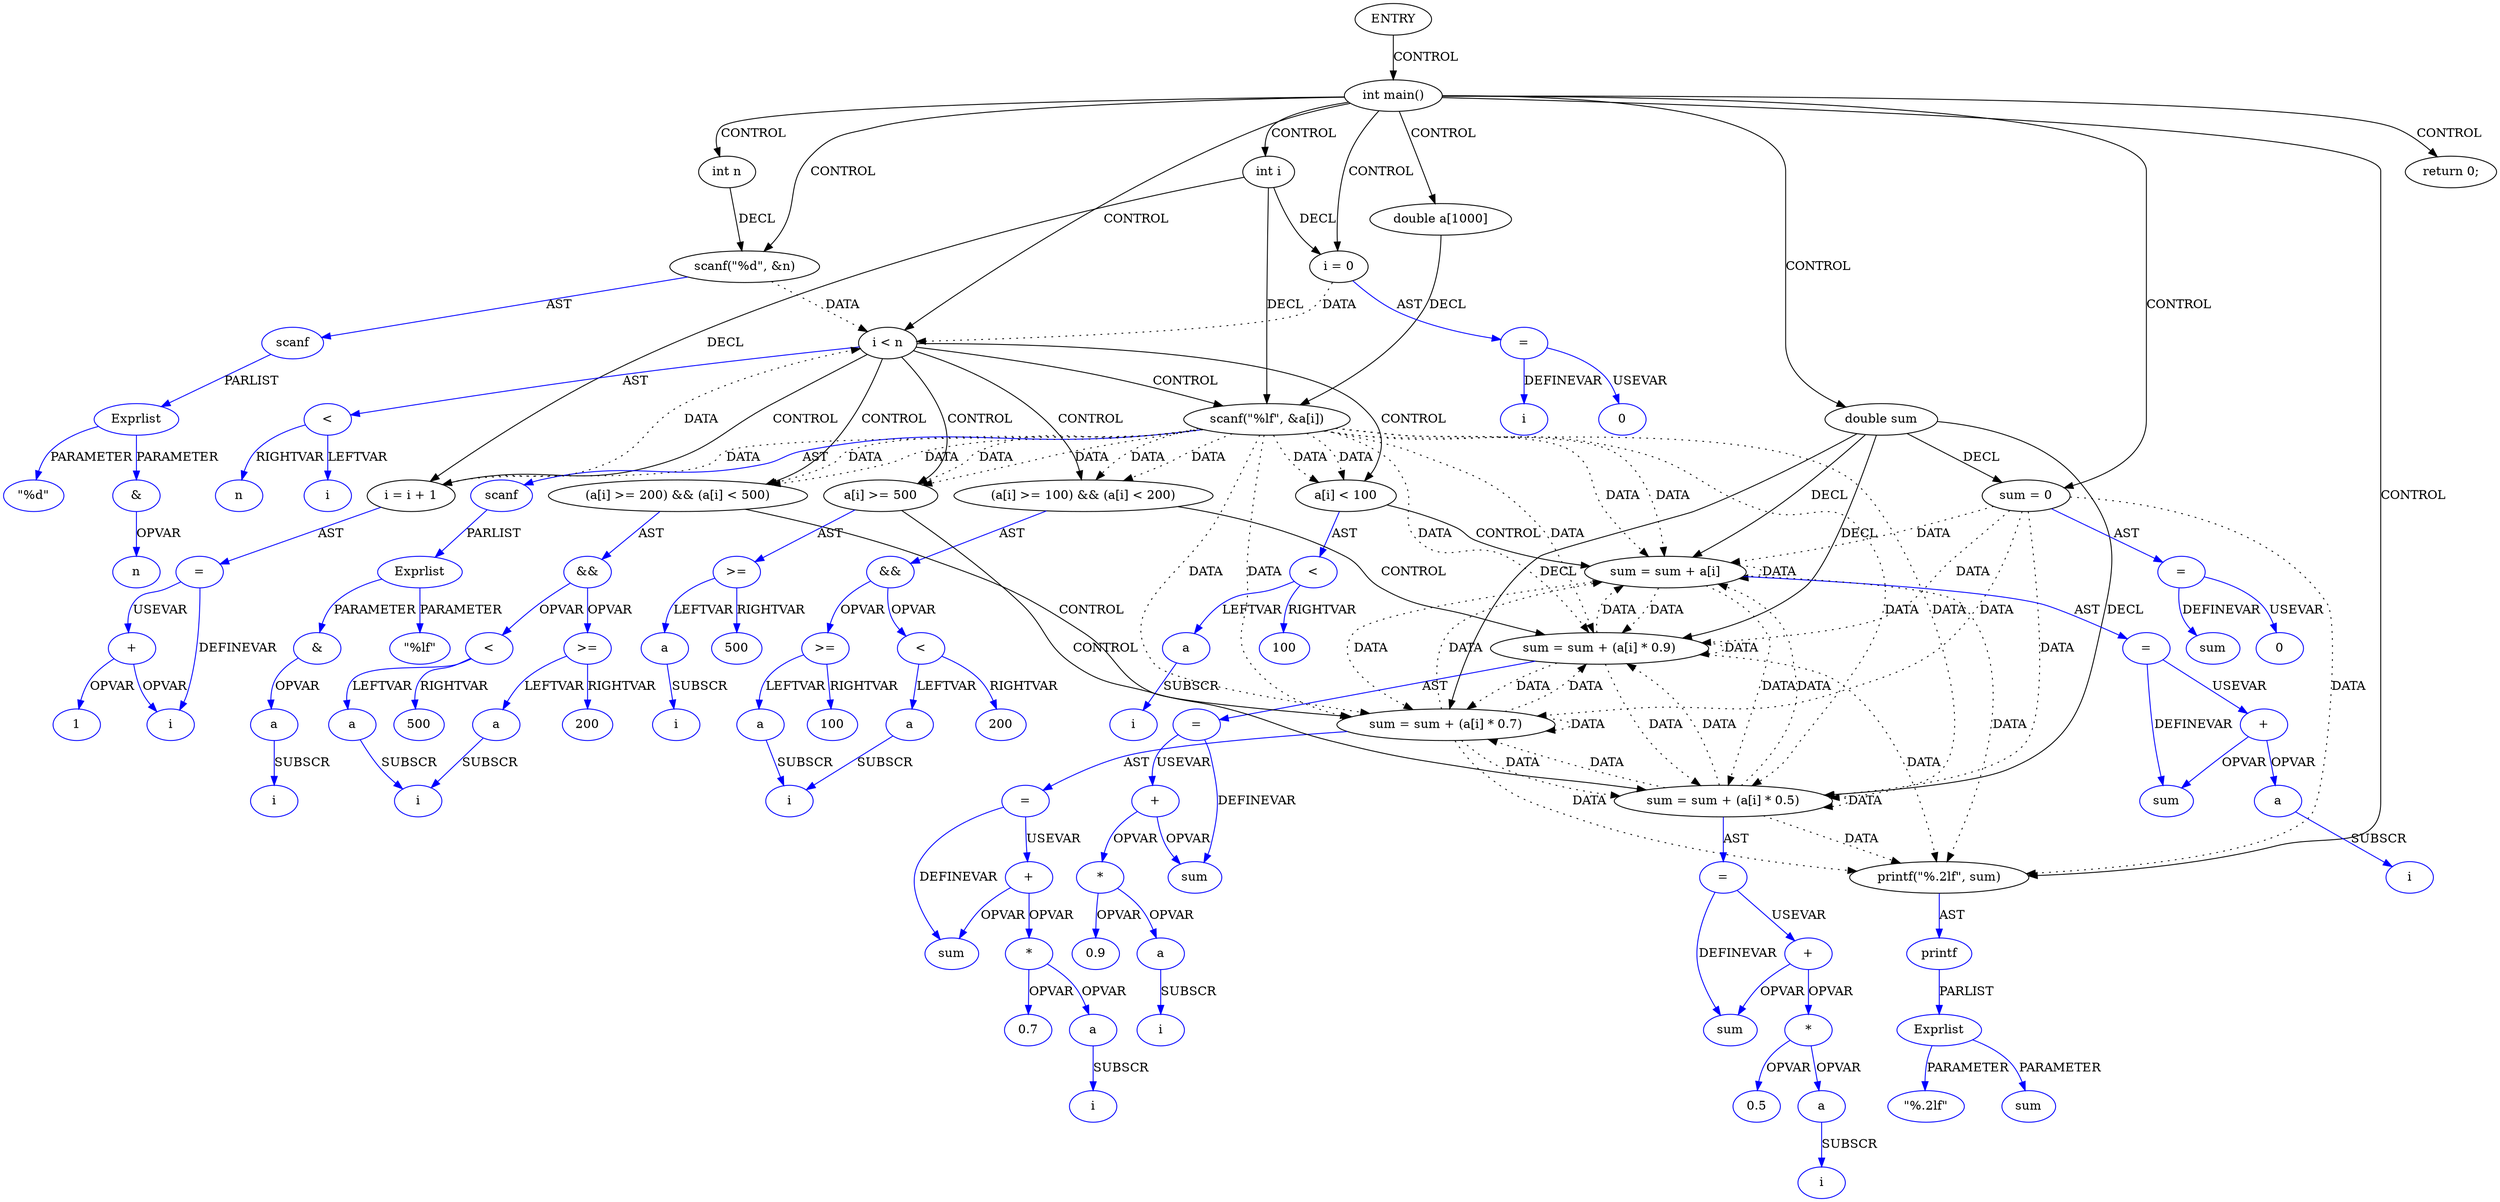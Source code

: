 digraph DotForMerge{
Node1 [label="ENTRY",type="ENTRY",coord="-1"];
Node2 [label="int main()",type="CONTROL",coord="2"];
Node4 [label="int n",type="DECL",coord="3",varname="n",vartype="int"];
Node5 [label="int i",type="DECL",coord="3",varname="i",vartype="int"];
Node6 [label="scanf(\"%d\", &n)",type="CALL",coord="4"];
Node7 [label="scanf",type="FUNCNAME",coord="4",color=blue];
Node8 [label="Exprlist",type="EXPRS",coord="4",color=blue];
Node9 [label="\"%d\"",type="CONST",coord="4",color=blue];
Node10 [label="&",type="OP",coord="4",color=blue];
Node11 [label="n",type="VAR",coord="4",color=blue];
Node12 [label="double a[1000]",type="DECL",coord="5",varname="a",vartype="double[]"];
Node13 [label="double sum",type="DECL",coord="5",varname="sum",vartype="double"];
Node14 [label="sum = 0",type="ASSIGN",coord="6"];
Node15 [label="=",type="ASSIGNOP",coord="6",color=blue];
Node16 [label="sum",type="VAR",coord="6",color=blue];
Node17 [label="0",type="CONST",coord="6",color=blue];
Node18 [label="i = 0",type="ASSIGN",coord="7"];
Node19 [label="=",type="ASSIGNOP",coord="7",color=blue];
Node20 [label="i",type="VAR",coord="7",color=blue];
Node21 [label="0",type="CONST",coord="7",color=blue];
Node22 [label="i < n",type="CONTROL",coord="7"];
Node25 [label="scanf(\"%lf\", &a[i])",type="CALL",coord="8"];
Node26 [label="scanf",type="FUNCNAME",coord="8",color=blue];
Node27 [label="Exprlist",type="EXPRS",coord="8",color=blue];
Node28 [label="\"%lf\"",type="CONST",coord="8",color=blue];
Node29 [label="&",type="OP",coord="8",color=blue];
Node30 [label="a",type="ARRVAR",coord="8",color=blue];
Node31 [label="i",type="VAR",coord="8",color=blue];
Node32 [label="a[i] < 100",type="CONTROL",coord="10"];
Node34 [label="sum = sum + a[i]",type="ASSIGN",coord="11"];
Node35 [label="=",type="ASSIGNOP",coord="11",color=blue];
Node36 [label="sum",type="VAR",coord="11",color=blue];
Node37 [label="+",type="OP",coord="11",color=blue];
Node38 [label="a",type="ARRVAR",coord="11",color=blue];
Node39 [label="i",type="VAR",coord="11",color=blue];
Node40 [label="<",type="OP",coord="10",color=blue];
Node41 [label="a",type="ARRVAR",coord="10",color=blue];
Node42 [label="i",type="VAR",coord="10",color=blue];
Node43 [label="100",type="CONST",coord="10",color=blue];
Node44 [label="(a[i] >= 100) && (a[i] < 200)",type="CONTROL",coord="13"];
Node46 [label="sum = sum + (a[i] * 0.9)",type="ASSIGN",coord="14"];
Node47 [label="=",type="ASSIGNOP",coord="14",color=blue];
Node48 [label="sum",type="VAR",coord="14",color=blue];
Node49 [label="+",type="OP",coord="14",color=blue];
Node50 [label="*",type="OP",coord="14",color=blue];
Node51 [label="a",type="ARRVAR",coord="14",color=blue];
Node52 [label="i",type="VAR",coord="14",color=blue];
Node53 [label="0.9",type="CONST",coord="14",color=blue];
Node54 [label="&&",type="OP",coord="13",color=blue];
Node55 [label=">=",type="OP",coord="13",color=blue];
Node56 [label="a",type="ARRVAR",coord="13",color=blue];
Node57 [label="i",type="VAR",coord="13",color=blue];
Node58 [label="100",type="CONST",coord="13",color=blue];
Node59 [label="<",type="OP",coord="13",color=blue];
Node60 [label="a",type="ARRVAR",coord="13",color=blue];
Node61 [label="200",type="CONST",coord="13",color=blue];
Node62 [label="(a[i] >= 200) && (a[i] < 500)",type="CONTROL",coord="16"];
Node64 [label="sum = sum + (a[i] * 0.7)",type="ASSIGN",coord="17"];
Node65 [label="=",type="ASSIGNOP",coord="17",color=blue];
Node66 [label="sum",type="VAR",coord="17",color=blue];
Node67 [label="+",type="OP",coord="17",color=blue];
Node68 [label="*",type="OP",coord="17",color=blue];
Node69 [label="a",type="ARRVAR",coord="17",color=blue];
Node70 [label="i",type="VAR",coord="17",color=blue];
Node71 [label="0.7",type="CONST",coord="17",color=blue];
Node72 [label="&&",type="OP",coord="16",color=blue];
Node73 [label=">=",type="OP",coord="16",color=blue];
Node74 [label="a",type="ARRVAR",coord="16",color=blue];
Node75 [label="i",type="VAR",coord="16",color=blue];
Node76 [label="200",type="CONST",coord="16",color=blue];
Node77 [label="<",type="OP",coord="16",color=blue];
Node78 [label="a",type="ARRVAR",coord="16",color=blue];
Node79 [label="500",type="CONST",coord="16",color=blue];
Node80 [label="a[i] >= 500",type="CONTROL",coord="19"];
Node82 [label="sum = sum + (a[i] * 0.5)",type="ASSIGN",coord="20"];
Node83 [label="=",type="ASSIGNOP",coord="20",color=blue];
Node84 [label="sum",type="VAR",coord="20",color=blue];
Node85 [label="+",type="OP",coord="20",color=blue];
Node86 [label="*",type="OP",coord="20",color=blue];
Node87 [label="a",type="ARRVAR",coord="20",color=blue];
Node88 [label="i",type="VAR",coord="20",color=blue];
Node89 [label="0.5",type="CONST",coord="20",color=blue];
Node90 [label=">=",type="OP",coord="19",color=blue];
Node91 [label="a",type="ARRVAR",coord="19",color=blue];
Node92 [label="i",type="VAR",coord="19",color=blue];
Node93 [label="500",type="CONST",coord="19",color=blue];
Node94 [label="i = i + 1",type="ASSIGN",coord="7"];
Node95 [label="=",type="ASSIGNOP",coord="7",color=blue];
Node96 [label="i",type="VAR",coord="7",color=blue];
Node97 [label="+",type="OP",coord="7",color=blue];
Node98 [label="1",type="CONST",coord="7",color=blue];
Node99 [label="<",type="OP",coord="7",color=blue];
Node100 [label="i",type="VAR",coord="7",color=blue];
Node101 [label="n",type="VAR",coord="7",color=blue];
Node102 [label="printf(\"%.2lf\", sum)",type="CALL",coord="23"];
Node103 [label="printf",type="FUNCNAME",coord="23",color=blue];
Node104 [label="Exprlist",type="EXPRS",coord="23",color=blue];
Node105 [label="\"%.2lf\"",type="CONST",coord="23",color=blue];
Node106 [label="sum",type="VAR",coord="23",color=blue];
Node107 [label="return 0;",type="RETURN",coord="24"];
Node1->Node2 [label = "CONTROL" ];
Node2->Node4 [label = "CONTROL" ];
Node2->Node5 [label = "CONTROL" ];
Node2->Node6 [label = "CONTROL" ];
Node2->Node12 [label = "CONTROL" ];
Node2->Node13 [label = "CONTROL" ];
Node2->Node14 [label = "CONTROL" ];
Node2->Node18 [label = "CONTROL" ];
Node2->Node22 [label = "CONTROL" ];
Node2->Node102 [label = "CONTROL" ];
Node2->Node107 [label = "CONTROL" ];
Node22->Node25 [label = "CONTROL" ];
Node22->Node32 [label = "CONTROL" ];
Node22->Node44 [label = "CONTROL" ];
Node22->Node62 [label = "CONTROL" ];
Node22->Node80 [label = "CONTROL" ];
Node22->Node94 [label = "CONTROL" ];
Node32->Node34 [label = "CONTROL" ];
Node44->Node46 [label = "CONTROL" ];
Node62->Node64 [label = "CONTROL" ];
Node80->Node82 [label = "CONTROL" ];
Node6->Node22 [label = "DATA", style = dotted ]
Node14->Node34 [label = "DATA", style = dotted ]
Node14->Node46 [label = "DATA", style = dotted ]
Node14->Node64 [label = "DATA", style = dotted ]
Node14->Node82 [label = "DATA", style = dotted ]
Node14->Node102 [label = "DATA", style = dotted ]
Node18->Node22 [label = "DATA", style = dotted ]
Node25->Node32 [label = "DATA", style = dotted ]
Node25->Node32 [label = "DATA", style = dotted ]
Node25->Node34 [label = "DATA", style = dotted ]
Node25->Node34 [label = "DATA", style = dotted ]
Node25->Node44 [label = "DATA", style = dotted ]
Node25->Node44 [label = "DATA", style = dotted ]
Node25->Node46 [label = "DATA", style = dotted ]
Node25->Node46 [label = "DATA", style = dotted ]
Node25->Node62 [label = "DATA", style = dotted ]
Node25->Node62 [label = "DATA", style = dotted ]
Node25->Node64 [label = "DATA", style = dotted ]
Node25->Node64 [label = "DATA", style = dotted ]
Node25->Node80 [label = "DATA", style = dotted ]
Node25->Node80 [label = "DATA", style = dotted ]
Node25->Node82 [label = "DATA", style = dotted ]
Node25->Node82 [label = "DATA", style = dotted ]
Node25->Node94 [label = "DATA", style = dotted ]
Node34->Node34 [label = "DATA", style = dotted ]
Node34->Node46 [label = "DATA", style = dotted ]
Node34->Node64 [label = "DATA", style = dotted ]
Node34->Node82 [label = "DATA", style = dotted ]
Node34->Node102 [label = "DATA", style = dotted ]
Node46->Node34 [label = "DATA", style = dotted ]
Node46->Node46 [label = "DATA", style = dotted ]
Node46->Node64 [label = "DATA", style = dotted ]
Node46->Node82 [label = "DATA", style = dotted ]
Node46->Node102 [label = "DATA", style = dotted ]
Node64->Node34 [label = "DATA", style = dotted ]
Node64->Node46 [label = "DATA", style = dotted ]
Node64->Node64 [label = "DATA", style = dotted ]
Node64->Node82 [label = "DATA", style = dotted ]
Node64->Node102 [label = "DATA", style = dotted ]
Node82->Node34 [label = "DATA", style = dotted ]
Node82->Node46 [label = "DATA", style = dotted ]
Node82->Node64 [label = "DATA", style = dotted ]
Node82->Node82 [label = "DATA", style = dotted ]
Node82->Node102 [label = "DATA", style = dotted ]
Node94->Node22 [label = "DATA", style = dotted ]
Node4->Node6 [label = "DECL"]
Node5->Node18 [label = "DECL"]
Node5->Node25 [label = "DECL"]
Node5->Node94 [label = "DECL"]
Node12->Node25 [label = "DECL"]
Node13->Node64 [label = "DECL"]
Node13->Node34 [label = "DECL"]
Node13->Node46 [label = "DECL"]
Node13->Node82 [label = "DECL"]
Node13->Node14 [label = "DECL"]
Node6->Node7 [label = "AST" color=blue]
Node7->Node8 [label = "PARLIST" color=blue]
Node8->Node9 [label = "PARAMETER" color=blue]
Node8->Node10 [label = "PARAMETER" color=blue]
Node10->Node11 [label = "OPVAR" color=blue]
Node14->Node15 [label = "AST" color=blue]
Node15->Node16 [label = "DEFINEVAR" color=blue]
Node15->Node17 [label = "USEVAR" color=blue]
Node18->Node19 [label = "AST" color=blue]
Node19->Node20 [label = "DEFINEVAR" color=blue]
Node19->Node21 [label = "USEVAR" color=blue]
Node22->Node99 [label = "AST" color=blue]
Node25->Node26 [label = "AST" color=blue]
Node26->Node27 [label = "PARLIST" color=blue]
Node27->Node28 [label = "PARAMETER" color=blue]
Node27->Node29 [label = "PARAMETER" color=blue]
Node29->Node30 [label = "OPVAR" color=blue]
Node30->Node31 [label = "SUBSCR" color=blue]
Node32->Node40 [label = "AST" color=blue]
Node34->Node35 [label = "AST" color=blue]
Node35->Node36 [label = "DEFINEVAR" color=blue]
Node35->Node37 [label = "USEVAR" color=blue]
Node37->Node36 [label = "OPVAR" color=blue]
Node37->Node38 [label = "OPVAR" color=blue]
Node38->Node39 [label = "SUBSCR" color=blue]
Node40->Node41 [label = "LEFTVAR" color=blue]
Node40->Node43 [label = "RIGHTVAR" color=blue]
Node41->Node42 [label = "SUBSCR" color=blue]
Node44->Node54 [label = "AST" color=blue]
Node46->Node47 [label = "AST" color=blue]
Node47->Node48 [label = "DEFINEVAR" color=blue]
Node47->Node49 [label = "USEVAR" color=blue]
Node49->Node48 [label = "OPVAR" color=blue]
Node49->Node50 [label = "OPVAR" color=blue]
Node50->Node51 [label = "OPVAR" color=blue]
Node50->Node53 [label = "OPVAR" color=blue]
Node51->Node52 [label = "SUBSCR" color=blue]
Node54->Node55 [label = "OPVAR" color=blue]
Node54->Node59 [label = "OPVAR" color=blue]
Node55->Node56 [label = "LEFTVAR" color=blue]
Node55->Node58 [label = "RIGHTVAR" color=blue]
Node56->Node57 [label = "SUBSCR" color=blue]
Node59->Node60 [label = "LEFTVAR" color=blue]
Node59->Node61 [label = "RIGHTVAR" color=blue]
Node60->Node57 [label = "SUBSCR" color=blue]
Node62->Node72 [label = "AST" color=blue]
Node64->Node65 [label = "AST" color=blue]
Node65->Node66 [label = "DEFINEVAR" color=blue]
Node65->Node67 [label = "USEVAR" color=blue]
Node67->Node66 [label = "OPVAR" color=blue]
Node67->Node68 [label = "OPVAR" color=blue]
Node68->Node69 [label = "OPVAR" color=blue]
Node68->Node71 [label = "OPVAR" color=blue]
Node69->Node70 [label = "SUBSCR" color=blue]
Node72->Node73 [label = "OPVAR" color=blue]
Node72->Node77 [label = "OPVAR" color=blue]
Node73->Node74 [label = "LEFTVAR" color=blue]
Node73->Node76 [label = "RIGHTVAR" color=blue]
Node74->Node75 [label = "SUBSCR" color=blue]
Node77->Node78 [label = "LEFTVAR" color=blue]
Node77->Node79 [label = "RIGHTVAR" color=blue]
Node78->Node75 [label = "SUBSCR" color=blue]
Node80->Node90 [label = "AST" color=blue]
Node82->Node83 [label = "AST" color=blue]
Node83->Node84 [label = "DEFINEVAR" color=blue]
Node83->Node85 [label = "USEVAR" color=blue]
Node85->Node84 [label = "OPVAR" color=blue]
Node85->Node86 [label = "OPVAR" color=blue]
Node86->Node87 [label = "OPVAR" color=blue]
Node86->Node89 [label = "OPVAR" color=blue]
Node87->Node88 [label = "SUBSCR" color=blue]
Node90->Node91 [label = "LEFTVAR" color=blue]
Node90->Node93 [label = "RIGHTVAR" color=blue]
Node91->Node92 [label = "SUBSCR" color=blue]
Node94->Node95 [label = "AST" color=blue]
Node95->Node96 [label = "DEFINEVAR" color=blue]
Node95->Node97 [label = "USEVAR" color=blue]
Node97->Node96 [label = "OPVAR" color=blue]
Node97->Node98 [label = "OPVAR" color=blue]
Node99->Node100 [label = "LEFTVAR" color=blue]
Node99->Node101 [label = "RIGHTVAR" color=blue]
Node102->Node103 [label = "AST" color=blue]
Node103->Node104 [label = "PARLIST" color=blue]
Node104->Node105 [label = "PARAMETER" color=blue]
Node104->Node106 [label = "PARAMETER" color=blue]
}
